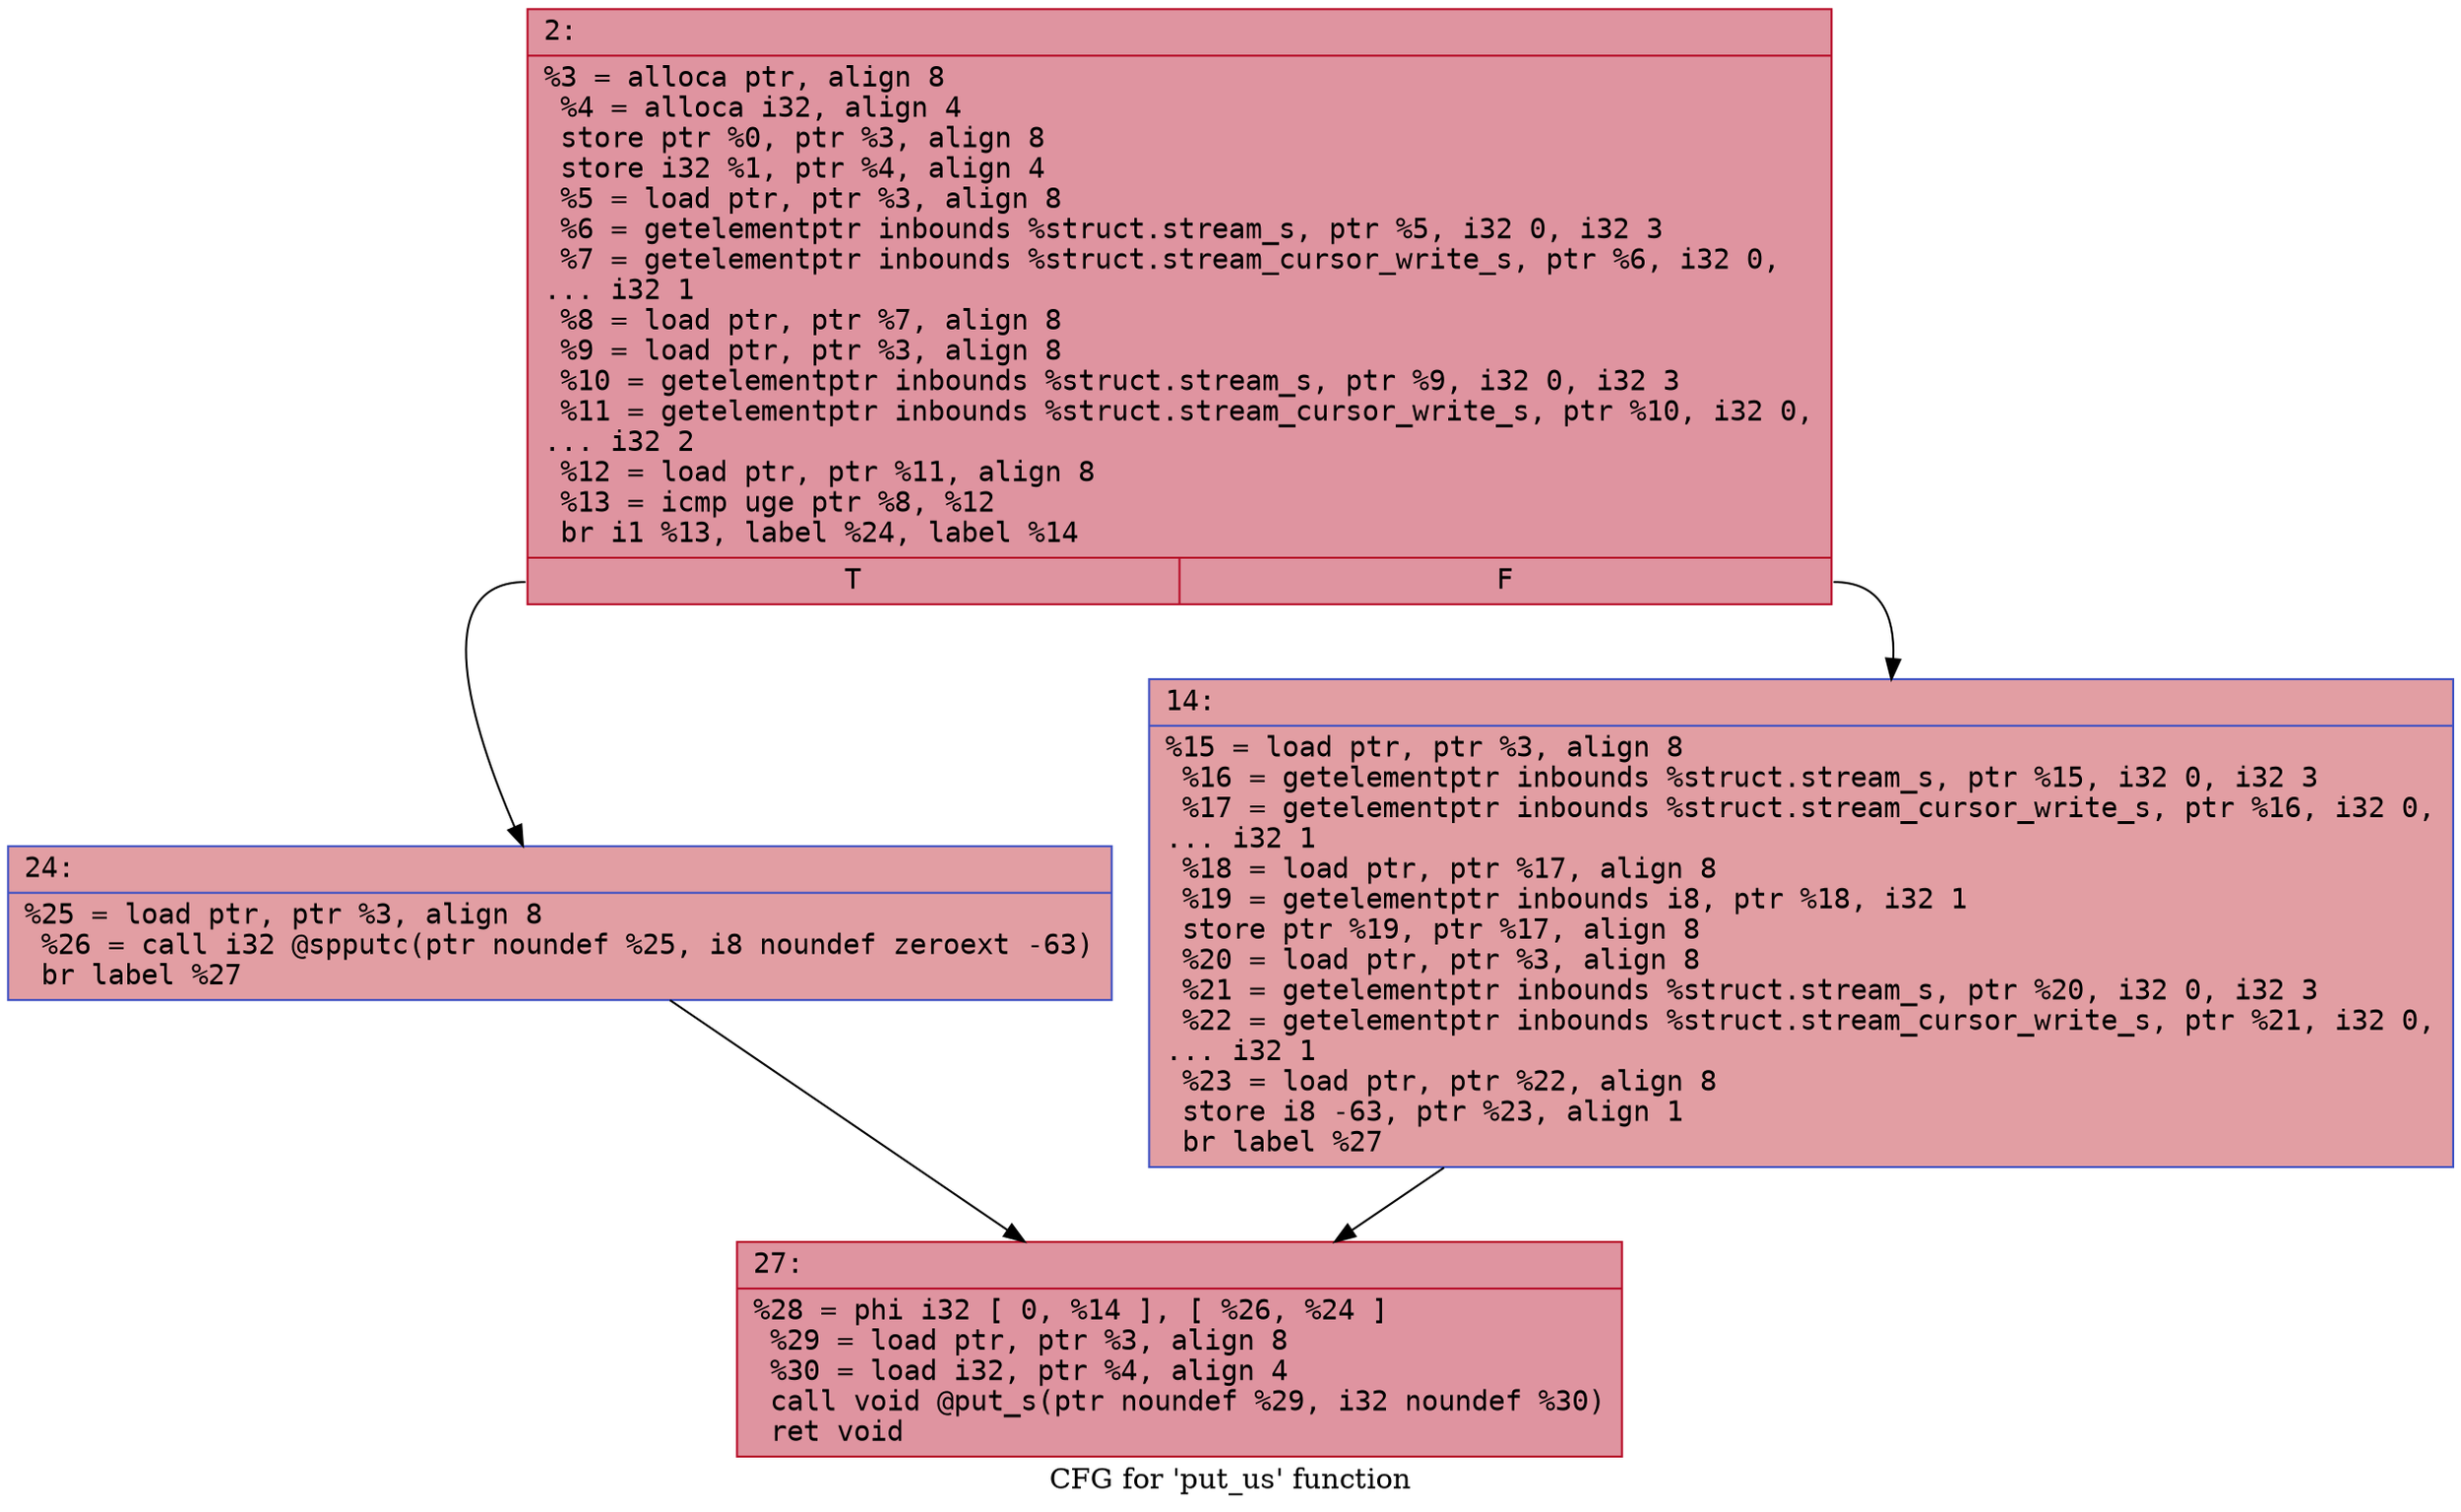 digraph "CFG for 'put_us' function" {
	label="CFG for 'put_us' function";

	Node0x600003ba1810 [shape=record,color="#b70d28ff", style=filled, fillcolor="#b70d2870" fontname="Courier",label="{2:\l|  %3 = alloca ptr, align 8\l  %4 = alloca i32, align 4\l  store ptr %0, ptr %3, align 8\l  store i32 %1, ptr %4, align 4\l  %5 = load ptr, ptr %3, align 8\l  %6 = getelementptr inbounds %struct.stream_s, ptr %5, i32 0, i32 3\l  %7 = getelementptr inbounds %struct.stream_cursor_write_s, ptr %6, i32 0,\l... i32 1\l  %8 = load ptr, ptr %7, align 8\l  %9 = load ptr, ptr %3, align 8\l  %10 = getelementptr inbounds %struct.stream_s, ptr %9, i32 0, i32 3\l  %11 = getelementptr inbounds %struct.stream_cursor_write_s, ptr %10, i32 0,\l... i32 2\l  %12 = load ptr, ptr %11, align 8\l  %13 = icmp uge ptr %8, %12\l  br i1 %13, label %24, label %14\l|{<s0>T|<s1>F}}"];
	Node0x600003ba1810:s0 -> Node0x600003ba1950[tooltip="2 -> 24\nProbability 50.00%" ];
	Node0x600003ba1810:s1 -> Node0x600003ba1900[tooltip="2 -> 14\nProbability 50.00%" ];
	Node0x600003ba1900 [shape=record,color="#3d50c3ff", style=filled, fillcolor="#be242e70" fontname="Courier",label="{14:\l|  %15 = load ptr, ptr %3, align 8\l  %16 = getelementptr inbounds %struct.stream_s, ptr %15, i32 0, i32 3\l  %17 = getelementptr inbounds %struct.stream_cursor_write_s, ptr %16, i32 0,\l... i32 1\l  %18 = load ptr, ptr %17, align 8\l  %19 = getelementptr inbounds i8, ptr %18, i32 1\l  store ptr %19, ptr %17, align 8\l  %20 = load ptr, ptr %3, align 8\l  %21 = getelementptr inbounds %struct.stream_s, ptr %20, i32 0, i32 3\l  %22 = getelementptr inbounds %struct.stream_cursor_write_s, ptr %21, i32 0,\l... i32 1\l  %23 = load ptr, ptr %22, align 8\l  store i8 -63, ptr %23, align 1\l  br label %27\l}"];
	Node0x600003ba1900 -> Node0x600003ba19a0[tooltip="14 -> 27\nProbability 100.00%" ];
	Node0x600003ba1950 [shape=record,color="#3d50c3ff", style=filled, fillcolor="#be242e70" fontname="Courier",label="{24:\l|  %25 = load ptr, ptr %3, align 8\l  %26 = call i32 @spputc(ptr noundef %25, i8 noundef zeroext -63)\l  br label %27\l}"];
	Node0x600003ba1950 -> Node0x600003ba19a0[tooltip="24 -> 27\nProbability 100.00%" ];
	Node0x600003ba19a0 [shape=record,color="#b70d28ff", style=filled, fillcolor="#b70d2870" fontname="Courier",label="{27:\l|  %28 = phi i32 [ 0, %14 ], [ %26, %24 ]\l  %29 = load ptr, ptr %3, align 8\l  %30 = load i32, ptr %4, align 4\l  call void @put_s(ptr noundef %29, i32 noundef %30)\l  ret void\l}"];
}

